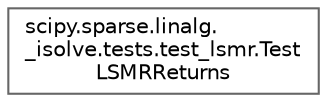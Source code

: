digraph "Graphical Class Hierarchy"
{
 // LATEX_PDF_SIZE
  bgcolor="transparent";
  edge [fontname=Helvetica,fontsize=10,labelfontname=Helvetica,labelfontsize=10];
  node [fontname=Helvetica,fontsize=10,shape=box,height=0.2,width=0.4];
  rankdir="LR";
  Node0 [id="Node000000",label="scipy.sparse.linalg.\l_isolve.tests.test_lsmr.Test\lLSMRReturns",height=0.2,width=0.4,color="grey40", fillcolor="white", style="filled",URL="$de/dc2/classscipy_1_1sparse_1_1linalg_1_1__isolve_1_1tests_1_1test__lsmr_1_1TestLSMRReturns.html",tooltip=" "];
}
